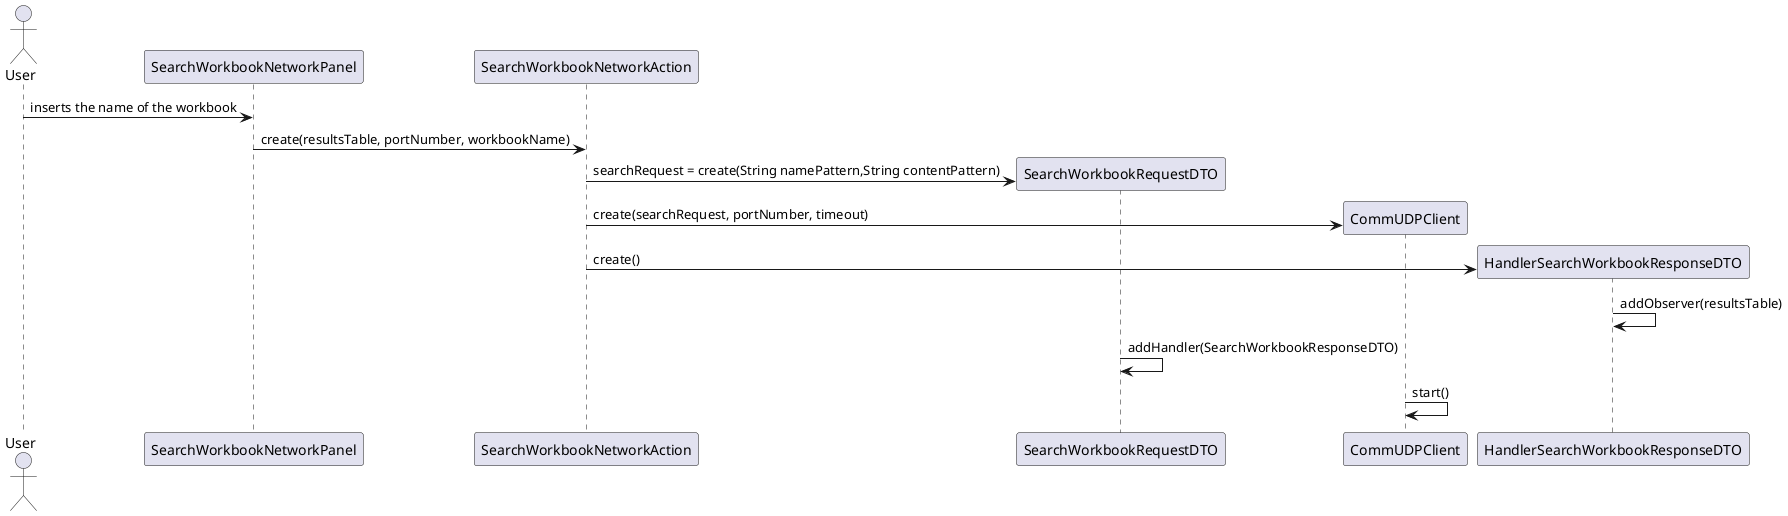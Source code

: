 @startuml ipc03_2_design1.png
skinparam packageStyle rect
skinparam defaultFontName FG Virgil
skinparam shadowing false

actor User 
participant "SearchWorkbookNetworkPanel" as panel
participant "SearchWorkbookNetworkAction" as action
participant "SearchWorkbookRequestDTO" as reqDTO
participant "CommUDPClient" as udpClient
participant "HandlerSearchWorkbookResponseDTO" as handlerResponse

User -> panel : inserts the name of the workbook
panel -> action : create(resultsTable, portNumber, workbookName)
create reqDTO
action -> reqDTO : searchRequest = create(String namePattern,String contentPattern)
create udpClient
action -> udpClient : create(searchRequest, portNumber, timeout)
create handlerResponse
action -> handlerResponse : create()
handlerResponse -> handlerResponse : addObserver(resultsTable)
reqDTO -> reqDTO : addHandler(SearchWorkbookResponseDTO)
udpClient -> udpClient : start()
@enduml
@enduml
